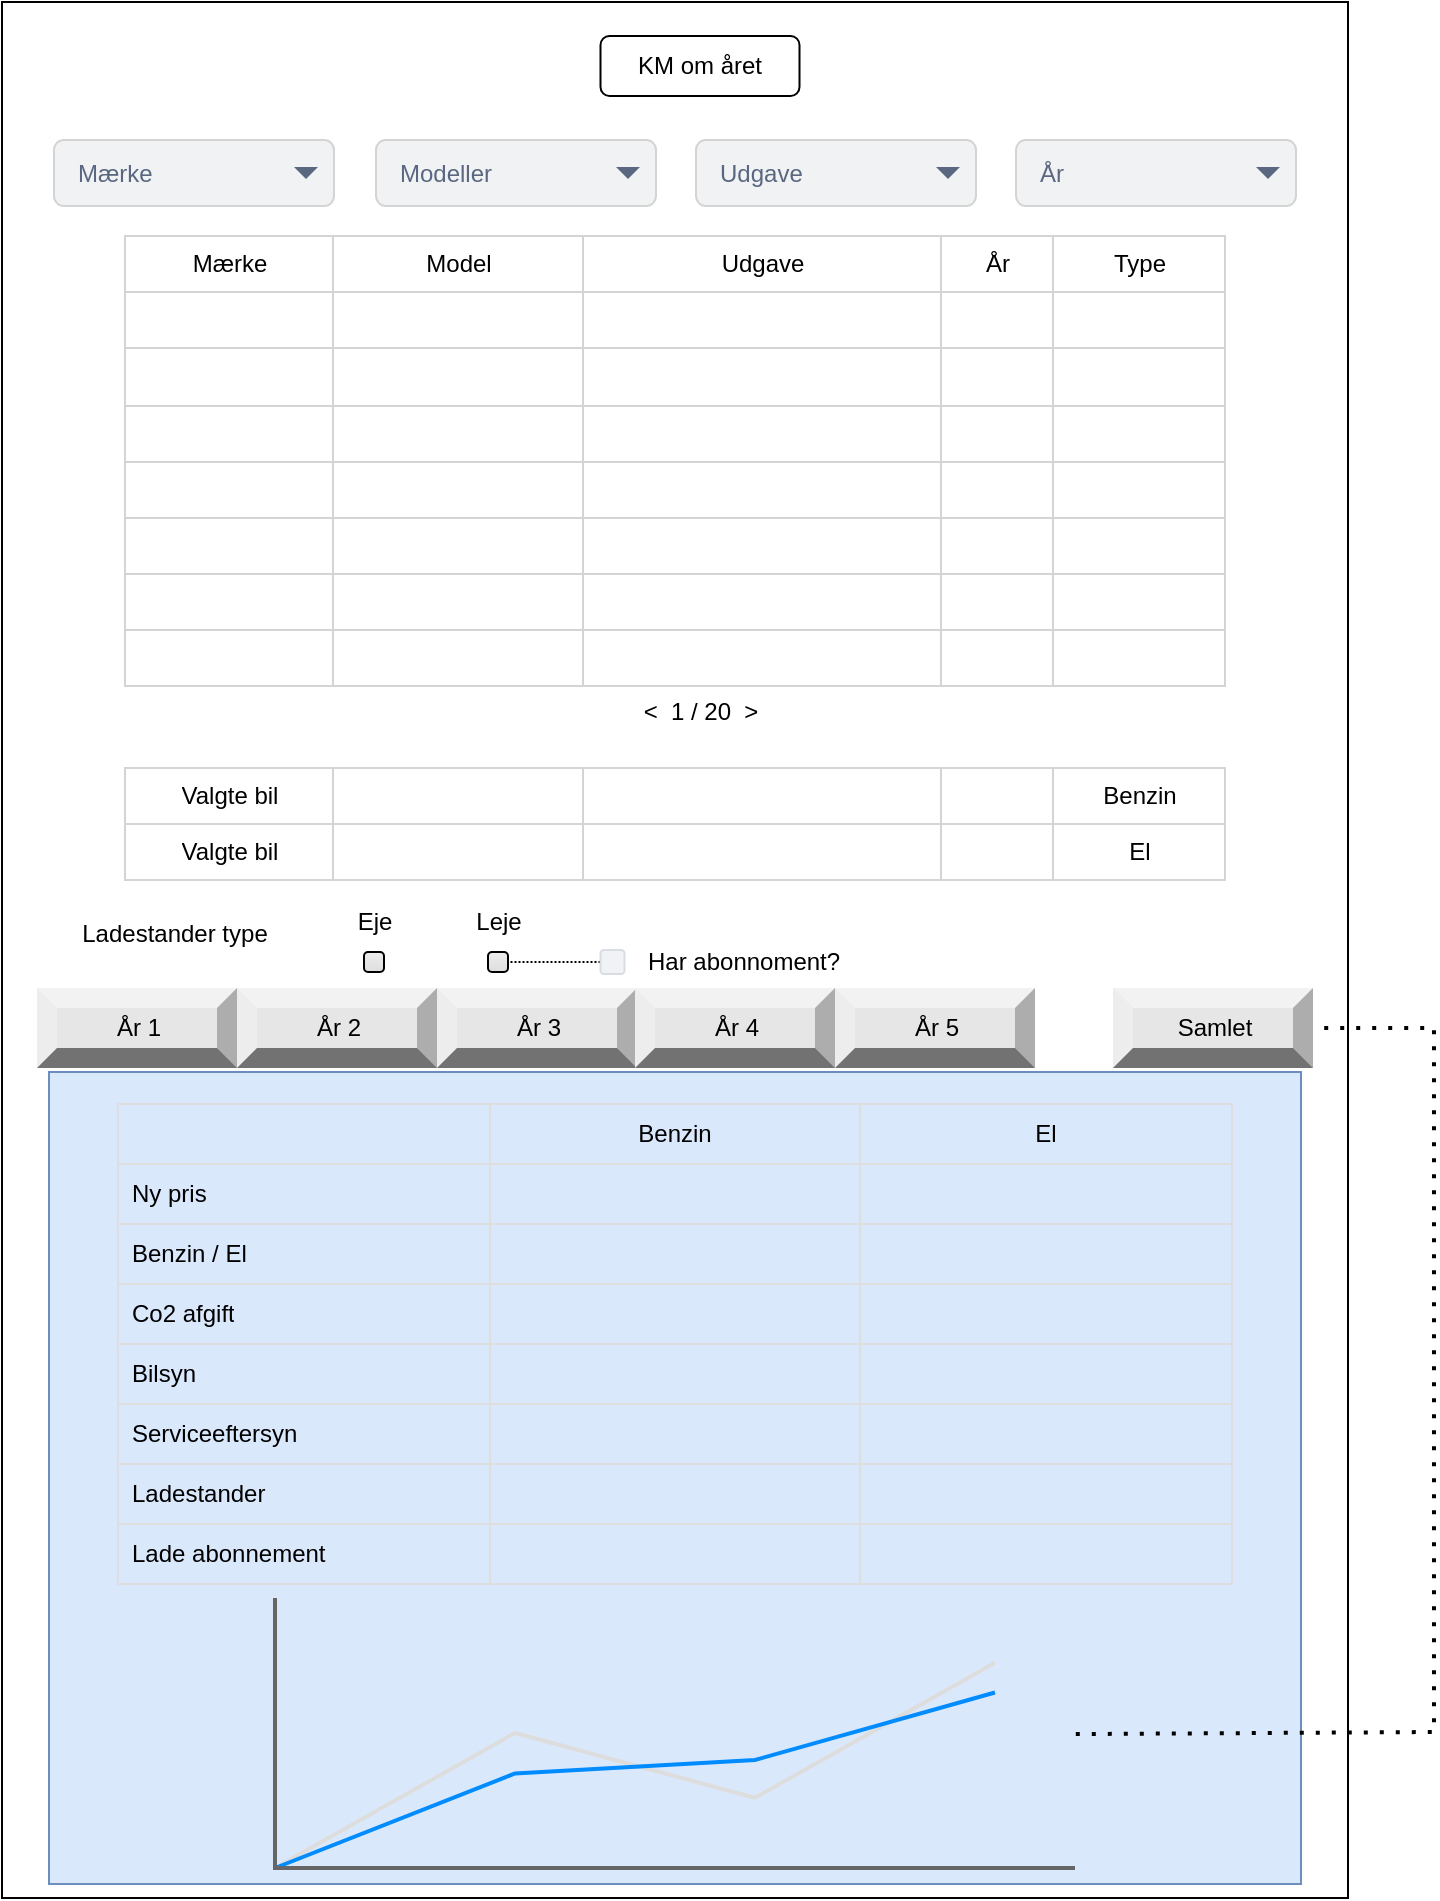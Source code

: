 <mxfile version="20.2.7" type="device"><diagram id="a2EvgMbkxO96HBqv1i6n" name="Side-1"><mxGraphModel dx="836" dy="438" grid="0" gridSize="10" guides="1" tooltips="1" connect="1" arrows="1" fold="1" page="1" pageScale="1" pageWidth="850" pageHeight="1100" math="0" shadow="0"><root><mxCell id="0"/><mxCell id="1" parent="0"/><mxCell id="qpdu2ibAsyz4qRdIVWVX-1" value="" style="rounded=0;whiteSpace=wrap;html=1;" vertex="1" parent="1"><mxGeometry x="84" y="55" width="673" height="948" as="geometry"/></mxCell><mxCell id="qpdu2ibAsyz4qRdIVWVX-2" value="" style="rounded=0;whiteSpace=wrap;html=1;fillColor=#dae8fc;strokeColor=#6c8ebf;" vertex="1" parent="1"><mxGeometry x="107.5" y="590" width="626" height="406" as="geometry"/></mxCell><mxCell id="qpdu2ibAsyz4qRdIVWVX-3" value="Modeller" style="rounded=1;fillColor=#F1F2F4;strokeColor=#D4D4D4;html=1;fontColor=#596780;align=left;fontSize=12;spacingLeft=10;sketch=0;" vertex="1" parent="1"><mxGeometry x="271" y="124" width="140" height="33" as="geometry"/></mxCell><mxCell id="qpdu2ibAsyz4qRdIVWVX-4" value="" style="shape=triangle;direction=south;fillColor=#596780;strokeColor=none;html=1;sketch=0;" vertex="1" parent="qpdu2ibAsyz4qRdIVWVX-3"><mxGeometry x="1" y="0.5" width="12" height="6" relative="1" as="geometry"><mxPoint x="-20" y="-3" as="offset"/></mxGeometry></mxCell><mxCell id="qpdu2ibAsyz4qRdIVWVX-11" value="Udgave" style="rounded=1;fillColor=#F1F2F4;strokeColor=#D4D4D4;html=1;fontColor=#596780;align=left;fontSize=12;spacingLeft=10;sketch=0;" vertex="1" parent="1"><mxGeometry x="431" y="124" width="140" height="33" as="geometry"/></mxCell><mxCell id="qpdu2ibAsyz4qRdIVWVX-12" value="" style="shape=triangle;direction=south;fillColor=#596780;strokeColor=none;html=1;sketch=0;" vertex="1" parent="qpdu2ibAsyz4qRdIVWVX-11"><mxGeometry x="1" y="0.5" width="12" height="6" relative="1" as="geometry"><mxPoint x="-20" y="-3" as="offset"/></mxGeometry></mxCell><mxCell id="qpdu2ibAsyz4qRdIVWVX-15" value="KM om året" style="rounded=1;whiteSpace=wrap;html=1;" vertex="1" parent="1"><mxGeometry x="383.25" y="72" width="99.5" height="30" as="geometry"/></mxCell><mxCell id="qpdu2ibAsyz4qRdIVWVX-22" value="År" style="rounded=1;fillColor=#F1F2F4;strokeColor=#D4D4D4;html=1;fontColor=#596780;align=left;fontSize=12;spacingLeft=10;sketch=0;" vertex="1" parent="1"><mxGeometry x="591" y="124" width="140" height="33" as="geometry"/></mxCell><mxCell id="qpdu2ibAsyz4qRdIVWVX-23" value="" style="shape=triangle;direction=south;fillColor=#596780;strokeColor=none;html=1;sketch=0;" vertex="1" parent="qpdu2ibAsyz4qRdIVWVX-22"><mxGeometry x="1" y="0.5" width="12" height="6" relative="1" as="geometry"><mxPoint x="-20" y="-3" as="offset"/></mxGeometry></mxCell><mxCell id="qpdu2ibAsyz4qRdIVWVX-24" value="" style="html=1;shadow=0;dashed=0;shape=mxgraph.bootstrap.checkbox2;labelPosition=right;verticalLabelPosition=middle;align=left;verticalAlign=middle;gradientColor=#DEDEDE;fillColor=#EDEDED;checked=0;spacing=5;checkedFill=#0085FC;checkedStroke=#ffffff;sketch=0;" vertex="1" parent="1"><mxGeometry x="265" y="530" width="10" height="10" as="geometry"/></mxCell><mxCell id="qpdu2ibAsyz4qRdIVWVX-25" value="" style="html=1;shadow=0;dashed=0;shape=mxgraph.bootstrap.checkbox2;labelPosition=right;verticalLabelPosition=middle;align=left;verticalAlign=middle;gradientColor=#DEDEDE;fillColor=#EDEDED;checked=0;spacing=5;checkedFill=#0085FC;checkedStroke=#ffffff;sketch=0;" vertex="1" parent="1"><mxGeometry x="327" y="530" width="10" height="10" as="geometry"/></mxCell><mxCell id="qpdu2ibAsyz4qRdIVWVX-26" value="Eje" style="text;html=1;align=center;verticalAlign=middle;resizable=0;points=[];autosize=1;strokeColor=none;fillColor=none;" vertex="1" parent="1"><mxGeometry x="252" y="502" width="35" height="26" as="geometry"/></mxCell><mxCell id="qpdu2ibAsyz4qRdIVWVX-27" value="Leje" style="text;html=1;align=center;verticalAlign=middle;resizable=0;points=[];autosize=1;strokeColor=none;fillColor=none;" vertex="1" parent="1"><mxGeometry x="311.5" y="502" width="41" height="26" as="geometry"/></mxCell><mxCell id="qpdu2ibAsyz4qRdIVWVX-303" style="edgeStyle=orthogonalEdgeStyle;rounded=0;orthogonalLoop=1;jettySize=auto;html=1;exitX=0;exitY=0.5;exitDx=0;exitDy=0;endArrow=none;endFill=0;dashed=1;dashPattern=1 1;" edge="1" parent="1" source="qpdu2ibAsyz4qRdIVWVX-29" target="qpdu2ibAsyz4qRdIVWVX-25"><mxGeometry relative="1" as="geometry"/></mxCell><mxCell id="qpdu2ibAsyz4qRdIVWVX-29" value="Har abonnoment?" style="rounded=1;fillColor=#F0F2F5;strokeColor=#D8DCE3;align=left;verticalAlign=middle;fontStyle=0;fontSize=12;labelPosition=right;verticalLabelPosition=middle;spacingLeft=10;html=1;shadow=0;dashed=0" vertex="1" parent="1"><mxGeometry x="383.25" y="529" width="12" height="12" as="geometry"/></mxCell><mxCell id="qpdu2ibAsyz4qRdIVWVX-43" value="År 1" style="labelPosition=center;verticalLabelPosition=middle;align=center;html=1;shape=mxgraph.basic.shaded_button;dx=10;fillColor=#E6E6E6;strokeColor=none;" vertex="1" parent="1"><mxGeometry x="101.5" y="548" width="100" height="40" as="geometry"/></mxCell><mxCell id="qpdu2ibAsyz4qRdIVWVX-44" value="Samlet" style="labelPosition=center;verticalLabelPosition=middle;align=center;html=1;shape=mxgraph.basic.shaded_button;dx=10;fillColor=#E6E6E6;strokeColor=none;" vertex="1" parent="1"><mxGeometry x="639.5" y="548" width="100" height="40" as="geometry"/></mxCell><mxCell id="qpdu2ibAsyz4qRdIVWVX-45" value="År 2" style="labelPosition=center;verticalLabelPosition=middle;align=center;html=1;shape=mxgraph.basic.shaded_button;dx=10;fillColor=#E6E6E6;strokeColor=none;" vertex="1" parent="1"><mxGeometry x="201.5" y="548" width="100" height="40" as="geometry"/></mxCell><mxCell id="qpdu2ibAsyz4qRdIVWVX-46" value="År 3" style="labelPosition=center;verticalLabelPosition=middle;align=center;html=1;shape=mxgraph.basic.shaded_button;dx=10;fillColor=#E6E6E6;strokeColor=none;" vertex="1" parent="1"><mxGeometry x="301.5" y="548" width="100" height="40" as="geometry"/></mxCell><mxCell id="qpdu2ibAsyz4qRdIVWVX-47" value="År 4" style="labelPosition=center;verticalLabelPosition=middle;align=center;html=1;shape=mxgraph.basic.shaded_button;dx=10;fillColor=#E6E6E6;strokeColor=none;" vertex="1" parent="1"><mxGeometry x="400.5" y="548" width="100" height="40" as="geometry"/></mxCell><mxCell id="qpdu2ibAsyz4qRdIVWVX-48" value="År 5" style="labelPosition=center;verticalLabelPosition=middle;align=center;html=1;shape=mxgraph.basic.shaded_button;dx=10;fillColor=#E6E6E6;strokeColor=none;" vertex="1" parent="1"><mxGeometry x="500.5" y="548" width="100" height="40" as="geometry"/></mxCell><mxCell id="qpdu2ibAsyz4qRdIVWVX-227" value="" style="shape=table;startSize=0;container=1;collapsible=0;childLayout=tableLayout;strokeColor=#D4D4D4;" vertex="1" parent="1"><mxGeometry x="145.5" y="172" width="550" height="225" as="geometry"/></mxCell><mxCell id="qpdu2ibAsyz4qRdIVWVX-228" value="" style="shape=tableRow;horizontal=0;startSize=0;swimlaneHead=0;swimlaneBody=0;top=0;left=0;bottom=0;right=0;collapsible=0;dropTarget=0;fillColor=none;points=[[0,0.5],[1,0.5]];portConstraint=eastwest;strokeColor=#D4D4D4;" vertex="1" parent="qpdu2ibAsyz4qRdIVWVX-227"><mxGeometry width="550" height="28" as="geometry"/></mxCell><mxCell id="qpdu2ibAsyz4qRdIVWVX-229" value="Mærke" style="shape=partialRectangle;html=1;whiteSpace=wrap;connectable=0;overflow=hidden;fillColor=none;top=0;left=0;bottom=0;right=0;pointerEvents=1;strokeColor=#D4D4D4;" vertex="1" parent="qpdu2ibAsyz4qRdIVWVX-228"><mxGeometry width="104" height="28" as="geometry"><mxRectangle width="104" height="28" as="alternateBounds"/></mxGeometry></mxCell><mxCell id="qpdu2ibAsyz4qRdIVWVX-230" value="Model" style="shape=partialRectangle;html=1;whiteSpace=wrap;connectable=0;overflow=hidden;fillColor=none;top=0;left=0;bottom=0;right=0;pointerEvents=1;strokeColor=#D4D4D4;" vertex="1" parent="qpdu2ibAsyz4qRdIVWVX-228"><mxGeometry x="104" width="125" height="28" as="geometry"><mxRectangle width="125" height="28" as="alternateBounds"/></mxGeometry></mxCell><mxCell id="qpdu2ibAsyz4qRdIVWVX-231" value="Udgave" style="shape=partialRectangle;html=1;whiteSpace=wrap;connectable=0;overflow=hidden;fillColor=none;top=0;left=0;bottom=0;right=0;pointerEvents=1;strokeColor=#D4D4D4;" vertex="1" parent="qpdu2ibAsyz4qRdIVWVX-228"><mxGeometry x="229" width="179" height="28" as="geometry"><mxRectangle width="179" height="28" as="alternateBounds"/></mxGeometry></mxCell><mxCell id="qpdu2ibAsyz4qRdIVWVX-232" value="År" style="shape=partialRectangle;html=1;whiteSpace=wrap;connectable=0;overflow=hidden;fillColor=none;top=0;left=0;bottom=0;right=0;pointerEvents=1;strokeColor=#D4D4D4;" vertex="1" parent="qpdu2ibAsyz4qRdIVWVX-228"><mxGeometry x="408" width="56" height="28" as="geometry"><mxRectangle width="56" height="28" as="alternateBounds"/></mxGeometry></mxCell><mxCell id="qpdu2ibAsyz4qRdIVWVX-233" value="Type" style="shape=partialRectangle;html=1;whiteSpace=wrap;connectable=0;overflow=hidden;fillColor=none;top=0;left=0;bottom=0;right=0;pointerEvents=1;strokeColor=#D4D4D4;" vertex="1" parent="qpdu2ibAsyz4qRdIVWVX-228"><mxGeometry x="464" width="86" height="28" as="geometry"><mxRectangle width="86" height="28" as="alternateBounds"/></mxGeometry></mxCell><mxCell id="qpdu2ibAsyz4qRdIVWVX-234" value="" style="shape=tableRow;horizontal=0;startSize=0;swimlaneHead=0;swimlaneBody=0;top=0;left=0;bottom=0;right=0;collapsible=0;dropTarget=0;fillColor=none;points=[[0,0.5],[1,0.5]];portConstraint=eastwest;strokeColor=#D4D4D4;" vertex="1" parent="qpdu2ibAsyz4qRdIVWVX-227"><mxGeometry y="28" width="550" height="28" as="geometry"/></mxCell><mxCell id="qpdu2ibAsyz4qRdIVWVX-235" value="" style="shape=partialRectangle;html=1;whiteSpace=wrap;connectable=0;overflow=hidden;fillColor=none;top=0;left=0;bottom=0;right=0;pointerEvents=1;strokeColor=#D4D4D4;" vertex="1" parent="qpdu2ibAsyz4qRdIVWVX-234"><mxGeometry width="104" height="28" as="geometry"><mxRectangle width="104" height="28" as="alternateBounds"/></mxGeometry></mxCell><mxCell id="qpdu2ibAsyz4qRdIVWVX-236" value="" style="shape=partialRectangle;html=1;whiteSpace=wrap;connectable=0;overflow=hidden;fillColor=none;top=0;left=0;bottom=0;right=0;pointerEvents=1;strokeColor=#D4D4D4;" vertex="1" parent="qpdu2ibAsyz4qRdIVWVX-234"><mxGeometry x="104" width="125" height="28" as="geometry"><mxRectangle width="125" height="28" as="alternateBounds"/></mxGeometry></mxCell><mxCell id="qpdu2ibAsyz4qRdIVWVX-237" value="" style="shape=partialRectangle;html=1;whiteSpace=wrap;connectable=0;overflow=hidden;fillColor=none;top=0;left=0;bottom=0;right=0;pointerEvents=1;strokeColor=#D4D4D4;" vertex="1" parent="qpdu2ibAsyz4qRdIVWVX-234"><mxGeometry x="229" width="179" height="28" as="geometry"><mxRectangle width="179" height="28" as="alternateBounds"/></mxGeometry></mxCell><mxCell id="qpdu2ibAsyz4qRdIVWVX-238" value="" style="shape=partialRectangle;html=1;whiteSpace=wrap;connectable=0;overflow=hidden;fillColor=none;top=0;left=0;bottom=0;right=0;pointerEvents=1;strokeColor=#D4D4D4;" vertex="1" parent="qpdu2ibAsyz4qRdIVWVX-234"><mxGeometry x="408" width="56" height="28" as="geometry"><mxRectangle width="56" height="28" as="alternateBounds"/></mxGeometry></mxCell><mxCell id="qpdu2ibAsyz4qRdIVWVX-239" value="" style="shape=partialRectangle;html=1;whiteSpace=wrap;connectable=0;overflow=hidden;fillColor=none;top=0;left=0;bottom=0;right=0;pointerEvents=1;strokeColor=#D4D4D4;" vertex="1" parent="qpdu2ibAsyz4qRdIVWVX-234"><mxGeometry x="464" width="86" height="28" as="geometry"><mxRectangle width="86" height="28" as="alternateBounds"/></mxGeometry></mxCell><mxCell id="qpdu2ibAsyz4qRdIVWVX-240" value="" style="shape=tableRow;horizontal=0;startSize=0;swimlaneHead=0;swimlaneBody=0;top=0;left=0;bottom=0;right=0;collapsible=0;dropTarget=0;fillColor=none;points=[[0,0.5],[1,0.5]];portConstraint=eastwest;strokeColor=#D4D4D4;" vertex="1" parent="qpdu2ibAsyz4qRdIVWVX-227"><mxGeometry y="56" width="550" height="29" as="geometry"/></mxCell><mxCell id="qpdu2ibAsyz4qRdIVWVX-241" value="" style="shape=partialRectangle;html=1;whiteSpace=wrap;connectable=0;overflow=hidden;fillColor=none;top=0;left=0;bottom=0;right=0;pointerEvents=1;strokeColor=#D4D4D4;" vertex="1" parent="qpdu2ibAsyz4qRdIVWVX-240"><mxGeometry width="104" height="29" as="geometry"><mxRectangle width="104" height="29" as="alternateBounds"/></mxGeometry></mxCell><mxCell id="qpdu2ibAsyz4qRdIVWVX-242" value="" style="shape=partialRectangle;html=1;whiteSpace=wrap;connectable=0;overflow=hidden;fillColor=none;top=0;left=0;bottom=0;right=0;pointerEvents=1;strokeColor=#D4D4D4;" vertex="1" parent="qpdu2ibAsyz4qRdIVWVX-240"><mxGeometry x="104" width="125" height="29" as="geometry"><mxRectangle width="125" height="29" as="alternateBounds"/></mxGeometry></mxCell><mxCell id="qpdu2ibAsyz4qRdIVWVX-243" value="" style="shape=partialRectangle;html=1;whiteSpace=wrap;connectable=0;overflow=hidden;fillColor=none;top=0;left=0;bottom=0;right=0;pointerEvents=1;strokeColor=#D4D4D4;" vertex="1" parent="qpdu2ibAsyz4qRdIVWVX-240"><mxGeometry x="229" width="179" height="29" as="geometry"><mxRectangle width="179" height="29" as="alternateBounds"/></mxGeometry></mxCell><mxCell id="qpdu2ibAsyz4qRdIVWVX-244" value="" style="shape=partialRectangle;html=1;whiteSpace=wrap;connectable=0;overflow=hidden;fillColor=none;top=0;left=0;bottom=0;right=0;pointerEvents=1;strokeColor=#D4D4D4;" vertex="1" parent="qpdu2ibAsyz4qRdIVWVX-240"><mxGeometry x="408" width="56" height="29" as="geometry"><mxRectangle width="56" height="29" as="alternateBounds"/></mxGeometry></mxCell><mxCell id="qpdu2ibAsyz4qRdIVWVX-245" value="" style="shape=partialRectangle;html=1;whiteSpace=wrap;connectable=0;overflow=hidden;fillColor=none;top=0;left=0;bottom=0;right=0;pointerEvents=1;strokeColor=#D4D4D4;" vertex="1" parent="qpdu2ibAsyz4qRdIVWVX-240"><mxGeometry x="464" width="86" height="29" as="geometry"><mxRectangle width="86" height="29" as="alternateBounds"/></mxGeometry></mxCell><mxCell id="qpdu2ibAsyz4qRdIVWVX-246" value="" style="shape=tableRow;horizontal=0;startSize=0;swimlaneHead=0;swimlaneBody=0;top=0;left=0;bottom=0;right=0;collapsible=0;dropTarget=0;fillColor=none;points=[[0,0.5],[1,0.5]];portConstraint=eastwest;strokeColor=#D4D4D4;" vertex="1" parent="qpdu2ibAsyz4qRdIVWVX-227"><mxGeometry y="85" width="550" height="28" as="geometry"/></mxCell><mxCell id="qpdu2ibAsyz4qRdIVWVX-247" value="" style="shape=partialRectangle;html=1;whiteSpace=wrap;connectable=0;overflow=hidden;fillColor=none;top=0;left=0;bottom=0;right=0;pointerEvents=1;strokeColor=#D4D4D4;" vertex="1" parent="qpdu2ibAsyz4qRdIVWVX-246"><mxGeometry width="104" height="28" as="geometry"><mxRectangle width="104" height="28" as="alternateBounds"/></mxGeometry></mxCell><mxCell id="qpdu2ibAsyz4qRdIVWVX-248" value="" style="shape=partialRectangle;html=1;whiteSpace=wrap;connectable=0;overflow=hidden;fillColor=none;top=0;left=0;bottom=0;right=0;pointerEvents=1;strokeColor=#D4D4D4;" vertex="1" parent="qpdu2ibAsyz4qRdIVWVX-246"><mxGeometry x="104" width="125" height="28" as="geometry"><mxRectangle width="125" height="28" as="alternateBounds"/></mxGeometry></mxCell><mxCell id="qpdu2ibAsyz4qRdIVWVX-249" value="" style="shape=partialRectangle;html=1;whiteSpace=wrap;connectable=0;overflow=hidden;fillColor=none;top=0;left=0;bottom=0;right=0;pointerEvents=1;strokeColor=#D4D4D4;" vertex="1" parent="qpdu2ibAsyz4qRdIVWVX-246"><mxGeometry x="229" width="179" height="28" as="geometry"><mxRectangle width="179" height="28" as="alternateBounds"/></mxGeometry></mxCell><mxCell id="qpdu2ibAsyz4qRdIVWVX-250" value="" style="shape=partialRectangle;html=1;whiteSpace=wrap;connectable=0;overflow=hidden;fillColor=none;top=0;left=0;bottom=0;right=0;pointerEvents=1;strokeColor=#D4D4D4;" vertex="1" parent="qpdu2ibAsyz4qRdIVWVX-246"><mxGeometry x="408" width="56" height="28" as="geometry"><mxRectangle width="56" height="28" as="alternateBounds"/></mxGeometry></mxCell><mxCell id="qpdu2ibAsyz4qRdIVWVX-251" value="" style="shape=partialRectangle;html=1;whiteSpace=wrap;connectable=0;overflow=hidden;fillColor=none;top=0;left=0;bottom=0;right=0;pointerEvents=1;strokeColor=#D4D4D4;" vertex="1" parent="qpdu2ibAsyz4qRdIVWVX-246"><mxGeometry x="464" width="86" height="28" as="geometry"><mxRectangle width="86" height="28" as="alternateBounds"/></mxGeometry></mxCell><mxCell id="qpdu2ibAsyz4qRdIVWVX-252" value="" style="shape=tableRow;horizontal=0;startSize=0;swimlaneHead=0;swimlaneBody=0;top=0;left=0;bottom=0;right=0;collapsible=0;dropTarget=0;fillColor=none;points=[[0,0.5],[1,0.5]];portConstraint=eastwest;strokeColor=#D4D4D4;" vertex="1" parent="qpdu2ibAsyz4qRdIVWVX-227"><mxGeometry y="113" width="550" height="28" as="geometry"/></mxCell><mxCell id="qpdu2ibAsyz4qRdIVWVX-253" value="" style="shape=partialRectangle;html=1;whiteSpace=wrap;connectable=0;overflow=hidden;fillColor=none;top=0;left=0;bottom=0;right=0;pointerEvents=1;strokeColor=#D4D4D4;" vertex="1" parent="qpdu2ibAsyz4qRdIVWVX-252"><mxGeometry width="104" height="28" as="geometry"><mxRectangle width="104" height="28" as="alternateBounds"/></mxGeometry></mxCell><mxCell id="qpdu2ibAsyz4qRdIVWVX-254" value="" style="shape=partialRectangle;html=1;whiteSpace=wrap;connectable=0;overflow=hidden;fillColor=none;top=0;left=0;bottom=0;right=0;pointerEvents=1;strokeColor=#D4D4D4;" vertex="1" parent="qpdu2ibAsyz4qRdIVWVX-252"><mxGeometry x="104" width="125" height="28" as="geometry"><mxRectangle width="125" height="28" as="alternateBounds"/></mxGeometry></mxCell><mxCell id="qpdu2ibAsyz4qRdIVWVX-255" value="" style="shape=partialRectangle;html=1;whiteSpace=wrap;connectable=0;overflow=hidden;fillColor=none;top=0;left=0;bottom=0;right=0;pointerEvents=1;strokeColor=#D4D4D4;" vertex="1" parent="qpdu2ibAsyz4qRdIVWVX-252"><mxGeometry x="229" width="179" height="28" as="geometry"><mxRectangle width="179" height="28" as="alternateBounds"/></mxGeometry></mxCell><mxCell id="qpdu2ibAsyz4qRdIVWVX-256" value="" style="shape=partialRectangle;html=1;whiteSpace=wrap;connectable=0;overflow=hidden;fillColor=none;top=0;left=0;bottom=0;right=0;pointerEvents=1;strokeColor=#D4D4D4;" vertex="1" parent="qpdu2ibAsyz4qRdIVWVX-252"><mxGeometry x="408" width="56" height="28" as="geometry"><mxRectangle width="56" height="28" as="alternateBounds"/></mxGeometry></mxCell><mxCell id="qpdu2ibAsyz4qRdIVWVX-257" value="" style="shape=partialRectangle;html=1;whiteSpace=wrap;connectable=0;overflow=hidden;fillColor=none;top=0;left=0;bottom=0;right=0;pointerEvents=1;strokeColor=#D4D4D4;" vertex="1" parent="qpdu2ibAsyz4qRdIVWVX-252"><mxGeometry x="464" width="86" height="28" as="geometry"><mxRectangle width="86" height="28" as="alternateBounds"/></mxGeometry></mxCell><mxCell id="qpdu2ibAsyz4qRdIVWVX-258" value="" style="shape=tableRow;horizontal=0;startSize=0;swimlaneHead=0;swimlaneBody=0;top=0;left=0;bottom=0;right=0;collapsible=0;dropTarget=0;fillColor=none;points=[[0,0.5],[1,0.5]];portConstraint=eastwest;strokeColor=#D4D4D4;" vertex="1" parent="qpdu2ibAsyz4qRdIVWVX-227"><mxGeometry y="141" width="550" height="28" as="geometry"/></mxCell><mxCell id="qpdu2ibAsyz4qRdIVWVX-259" value="" style="shape=partialRectangle;html=1;whiteSpace=wrap;connectable=0;overflow=hidden;fillColor=none;top=0;left=0;bottom=0;right=0;pointerEvents=1;strokeColor=#D4D4D4;" vertex="1" parent="qpdu2ibAsyz4qRdIVWVX-258"><mxGeometry width="104" height="28" as="geometry"><mxRectangle width="104" height="28" as="alternateBounds"/></mxGeometry></mxCell><mxCell id="qpdu2ibAsyz4qRdIVWVX-260" value="" style="shape=partialRectangle;html=1;whiteSpace=wrap;connectable=0;overflow=hidden;fillColor=none;top=0;left=0;bottom=0;right=0;pointerEvents=1;strokeColor=#D4D4D4;" vertex="1" parent="qpdu2ibAsyz4qRdIVWVX-258"><mxGeometry x="104" width="125" height="28" as="geometry"><mxRectangle width="125" height="28" as="alternateBounds"/></mxGeometry></mxCell><mxCell id="qpdu2ibAsyz4qRdIVWVX-261" value="" style="shape=partialRectangle;html=1;whiteSpace=wrap;connectable=0;overflow=hidden;fillColor=none;top=0;left=0;bottom=0;right=0;pointerEvents=1;strokeColor=#D4D4D4;" vertex="1" parent="qpdu2ibAsyz4qRdIVWVX-258"><mxGeometry x="229" width="179" height="28" as="geometry"><mxRectangle width="179" height="28" as="alternateBounds"/></mxGeometry></mxCell><mxCell id="qpdu2ibAsyz4qRdIVWVX-262" value="" style="shape=partialRectangle;html=1;whiteSpace=wrap;connectable=0;overflow=hidden;fillColor=none;top=0;left=0;bottom=0;right=0;pointerEvents=1;strokeColor=#D4D4D4;" vertex="1" parent="qpdu2ibAsyz4qRdIVWVX-258"><mxGeometry x="408" width="56" height="28" as="geometry"><mxRectangle width="56" height="28" as="alternateBounds"/></mxGeometry></mxCell><mxCell id="qpdu2ibAsyz4qRdIVWVX-263" value="" style="shape=partialRectangle;html=1;whiteSpace=wrap;connectable=0;overflow=hidden;fillColor=none;top=0;left=0;bottom=0;right=0;pointerEvents=1;strokeColor=#D4D4D4;" vertex="1" parent="qpdu2ibAsyz4qRdIVWVX-258"><mxGeometry x="464" width="86" height="28" as="geometry"><mxRectangle width="86" height="28" as="alternateBounds"/></mxGeometry></mxCell><mxCell id="qpdu2ibAsyz4qRdIVWVX-270" value="" style="shape=tableRow;horizontal=0;startSize=0;swimlaneHead=0;swimlaneBody=0;top=0;left=0;bottom=0;right=0;collapsible=0;dropTarget=0;fillColor=none;points=[[0,0.5],[1,0.5]];portConstraint=eastwest;strokeColor=#D4D4D4;" vertex="1" parent="qpdu2ibAsyz4qRdIVWVX-227"><mxGeometry y="169" width="550" height="28" as="geometry"/></mxCell><mxCell id="qpdu2ibAsyz4qRdIVWVX-271" value="" style="shape=partialRectangle;html=1;whiteSpace=wrap;connectable=0;overflow=hidden;fillColor=none;top=0;left=0;bottom=0;right=0;pointerEvents=1;strokeColor=#D4D4D4;" vertex="1" parent="qpdu2ibAsyz4qRdIVWVX-270"><mxGeometry width="104" height="28" as="geometry"><mxRectangle width="104" height="28" as="alternateBounds"/></mxGeometry></mxCell><mxCell id="qpdu2ibAsyz4qRdIVWVX-272" value="" style="shape=partialRectangle;html=1;whiteSpace=wrap;connectable=0;overflow=hidden;fillColor=none;top=0;left=0;bottom=0;right=0;pointerEvents=1;strokeColor=#D4D4D4;" vertex="1" parent="qpdu2ibAsyz4qRdIVWVX-270"><mxGeometry x="104" width="125" height="28" as="geometry"><mxRectangle width="125" height="28" as="alternateBounds"/></mxGeometry></mxCell><mxCell id="qpdu2ibAsyz4qRdIVWVX-273" value="" style="shape=partialRectangle;html=1;whiteSpace=wrap;connectable=0;overflow=hidden;fillColor=none;top=0;left=0;bottom=0;right=0;pointerEvents=1;strokeColor=#D4D4D4;" vertex="1" parent="qpdu2ibAsyz4qRdIVWVX-270"><mxGeometry x="229" width="179" height="28" as="geometry"><mxRectangle width="179" height="28" as="alternateBounds"/></mxGeometry></mxCell><mxCell id="qpdu2ibAsyz4qRdIVWVX-274" value="" style="shape=partialRectangle;html=1;whiteSpace=wrap;connectable=0;overflow=hidden;fillColor=none;top=0;left=0;bottom=0;right=0;pointerEvents=1;strokeColor=#D4D4D4;" vertex="1" parent="qpdu2ibAsyz4qRdIVWVX-270"><mxGeometry x="408" width="56" height="28" as="geometry"><mxRectangle width="56" height="28" as="alternateBounds"/></mxGeometry></mxCell><mxCell id="qpdu2ibAsyz4qRdIVWVX-275" value="" style="shape=partialRectangle;html=1;whiteSpace=wrap;connectable=0;overflow=hidden;fillColor=none;top=0;left=0;bottom=0;right=0;pointerEvents=1;strokeColor=#D4D4D4;" vertex="1" parent="qpdu2ibAsyz4qRdIVWVX-270"><mxGeometry x="464" width="86" height="28" as="geometry"><mxRectangle width="86" height="28" as="alternateBounds"/></mxGeometry></mxCell><mxCell id="qpdu2ibAsyz4qRdIVWVX-264" value="" style="shape=tableRow;horizontal=0;startSize=0;swimlaneHead=0;swimlaneBody=0;top=0;left=0;bottom=0;right=0;collapsible=0;dropTarget=0;fillColor=none;points=[[0,0.5],[1,0.5]];portConstraint=eastwest;strokeColor=#D4D4D4;" vertex="1" parent="qpdu2ibAsyz4qRdIVWVX-227"><mxGeometry y="197" width="550" height="28" as="geometry"/></mxCell><mxCell id="qpdu2ibAsyz4qRdIVWVX-265" value="" style="shape=partialRectangle;html=1;whiteSpace=wrap;connectable=0;overflow=hidden;fillColor=none;top=0;left=0;bottom=0;right=0;pointerEvents=1;strokeColor=#D4D4D4;" vertex="1" parent="qpdu2ibAsyz4qRdIVWVX-264"><mxGeometry width="104" height="28" as="geometry"><mxRectangle width="104" height="28" as="alternateBounds"/></mxGeometry></mxCell><mxCell id="qpdu2ibAsyz4qRdIVWVX-266" value="" style="shape=partialRectangle;html=1;whiteSpace=wrap;connectable=0;overflow=hidden;fillColor=none;top=0;left=0;bottom=0;right=0;pointerEvents=1;strokeColor=#D4D4D4;" vertex="1" parent="qpdu2ibAsyz4qRdIVWVX-264"><mxGeometry x="104" width="125" height="28" as="geometry"><mxRectangle width="125" height="28" as="alternateBounds"/></mxGeometry></mxCell><mxCell id="qpdu2ibAsyz4qRdIVWVX-267" value="" style="shape=partialRectangle;html=1;whiteSpace=wrap;connectable=0;overflow=hidden;fillColor=none;top=0;left=0;bottom=0;right=0;pointerEvents=1;strokeColor=#D4D4D4;" vertex="1" parent="qpdu2ibAsyz4qRdIVWVX-264"><mxGeometry x="229" width="179" height="28" as="geometry"><mxRectangle width="179" height="28" as="alternateBounds"/></mxGeometry></mxCell><mxCell id="qpdu2ibAsyz4qRdIVWVX-268" value="" style="shape=partialRectangle;html=1;whiteSpace=wrap;connectable=0;overflow=hidden;fillColor=none;top=0;left=0;bottom=0;right=0;pointerEvents=1;strokeColor=#D4D4D4;" vertex="1" parent="qpdu2ibAsyz4qRdIVWVX-264"><mxGeometry x="408" width="56" height="28" as="geometry"><mxRectangle width="56" height="28" as="alternateBounds"/></mxGeometry></mxCell><mxCell id="qpdu2ibAsyz4qRdIVWVX-269" value="" style="shape=partialRectangle;html=1;whiteSpace=wrap;connectable=0;overflow=hidden;fillColor=none;top=0;left=0;bottom=0;right=0;pointerEvents=1;strokeColor=#D4D4D4;" vertex="1" parent="qpdu2ibAsyz4qRdIVWVX-264"><mxGeometry x="464" width="86" height="28" as="geometry"><mxRectangle width="86" height="28" as="alternateBounds"/></mxGeometry></mxCell><mxCell id="qpdu2ibAsyz4qRdIVWVX-288" value="" style="shape=table;startSize=0;container=1;collapsible=0;childLayout=tableLayout;strokeColor=#D4D4D4;" vertex="1" parent="1"><mxGeometry x="145.5" y="438" width="550" height="56" as="geometry"/></mxCell><mxCell id="qpdu2ibAsyz4qRdIVWVX-289" value="" style="shape=tableRow;horizontal=0;startSize=0;swimlaneHead=0;swimlaneBody=0;top=0;left=0;bottom=0;right=0;collapsible=0;dropTarget=0;fillColor=none;points=[[0,0.5],[1,0.5]];portConstraint=eastwest;strokeColor=#404040;" vertex="1" parent="qpdu2ibAsyz4qRdIVWVX-288"><mxGeometry width="550" height="28" as="geometry"/></mxCell><mxCell id="qpdu2ibAsyz4qRdIVWVX-290" value="Valgte bil" style="shape=partialRectangle;html=1;whiteSpace=wrap;connectable=0;overflow=hidden;fillColor=none;top=0;left=0;bottom=0;right=0;pointerEvents=1;strokeColor=#404040;" vertex="1" parent="qpdu2ibAsyz4qRdIVWVX-289"><mxGeometry width="104" height="28" as="geometry"><mxRectangle width="104" height="28" as="alternateBounds"/></mxGeometry></mxCell><mxCell id="qpdu2ibAsyz4qRdIVWVX-291" value="" style="shape=partialRectangle;html=1;whiteSpace=wrap;connectable=0;overflow=hidden;fillColor=none;top=0;left=0;bottom=0;right=0;pointerEvents=1;strokeColor=#404040;" vertex="1" parent="qpdu2ibAsyz4qRdIVWVX-289"><mxGeometry x="104" width="125" height="28" as="geometry"><mxRectangle width="125" height="28" as="alternateBounds"/></mxGeometry></mxCell><mxCell id="qpdu2ibAsyz4qRdIVWVX-292" value="" style="shape=partialRectangle;html=1;whiteSpace=wrap;connectable=0;overflow=hidden;fillColor=none;top=0;left=0;bottom=0;right=0;pointerEvents=1;strokeColor=#404040;" vertex="1" parent="qpdu2ibAsyz4qRdIVWVX-289"><mxGeometry x="229" width="179" height="28" as="geometry"><mxRectangle width="179" height="28" as="alternateBounds"/></mxGeometry></mxCell><mxCell id="qpdu2ibAsyz4qRdIVWVX-293" value="" style="shape=partialRectangle;html=1;whiteSpace=wrap;connectable=0;overflow=hidden;fillColor=none;top=0;left=0;bottom=0;right=0;pointerEvents=1;strokeColor=#404040;" vertex="1" parent="qpdu2ibAsyz4qRdIVWVX-289"><mxGeometry x="408" width="56" height="28" as="geometry"><mxRectangle width="56" height="28" as="alternateBounds"/></mxGeometry></mxCell><mxCell id="qpdu2ibAsyz4qRdIVWVX-294" value="Benzin" style="shape=partialRectangle;html=1;whiteSpace=wrap;connectable=0;overflow=hidden;fillColor=none;top=0;left=0;bottom=0;right=0;pointerEvents=1;strokeColor=#404040;" vertex="1" parent="qpdu2ibAsyz4qRdIVWVX-289"><mxGeometry x="464" width="86" height="28" as="geometry"><mxRectangle width="86" height="28" as="alternateBounds"/></mxGeometry></mxCell><mxCell id="qpdu2ibAsyz4qRdIVWVX-295" value="" style="shape=tableRow;horizontal=0;startSize=0;swimlaneHead=0;swimlaneBody=0;top=0;left=0;bottom=0;right=0;collapsible=0;dropTarget=0;fillColor=none;points=[[0,0.5],[1,0.5]];portConstraint=eastwest;strokeColor=#404040;" vertex="1" parent="qpdu2ibAsyz4qRdIVWVX-288"><mxGeometry y="28" width="550" height="28" as="geometry"/></mxCell><mxCell id="qpdu2ibAsyz4qRdIVWVX-296" value="Valgte bil" style="shape=partialRectangle;html=1;whiteSpace=wrap;connectable=0;overflow=hidden;fillColor=none;top=0;left=0;bottom=0;right=0;pointerEvents=1;strokeColor=#404040;" vertex="1" parent="qpdu2ibAsyz4qRdIVWVX-295"><mxGeometry width="104" height="28" as="geometry"><mxRectangle width="104" height="28" as="alternateBounds"/></mxGeometry></mxCell><mxCell id="qpdu2ibAsyz4qRdIVWVX-297" value="" style="shape=partialRectangle;html=1;whiteSpace=wrap;connectable=0;overflow=hidden;fillColor=none;top=0;left=0;bottom=0;right=0;pointerEvents=1;strokeColor=#404040;" vertex="1" parent="qpdu2ibAsyz4qRdIVWVX-295"><mxGeometry x="104" width="125" height="28" as="geometry"><mxRectangle width="125" height="28" as="alternateBounds"/></mxGeometry></mxCell><mxCell id="qpdu2ibAsyz4qRdIVWVX-298" value="" style="shape=partialRectangle;html=1;whiteSpace=wrap;connectable=0;overflow=hidden;fillColor=none;top=0;left=0;bottom=0;right=0;pointerEvents=1;strokeColor=#404040;" vertex="1" parent="qpdu2ibAsyz4qRdIVWVX-295"><mxGeometry x="229" width="179" height="28" as="geometry"><mxRectangle width="179" height="28" as="alternateBounds"/></mxGeometry></mxCell><mxCell id="qpdu2ibAsyz4qRdIVWVX-299" value="" style="shape=partialRectangle;html=1;whiteSpace=wrap;connectable=0;overflow=hidden;fillColor=none;top=0;left=0;bottom=0;right=0;pointerEvents=1;strokeColor=#404040;" vertex="1" parent="qpdu2ibAsyz4qRdIVWVX-295"><mxGeometry x="408" width="56" height="28" as="geometry"><mxRectangle width="56" height="28" as="alternateBounds"/></mxGeometry></mxCell><mxCell id="qpdu2ibAsyz4qRdIVWVX-300" value="El" style="shape=partialRectangle;html=1;whiteSpace=wrap;connectable=0;overflow=hidden;fillColor=none;top=0;left=0;bottom=0;right=0;pointerEvents=1;strokeColor=#404040;" vertex="1" parent="qpdu2ibAsyz4qRdIVWVX-295"><mxGeometry x="464" width="86" height="28" as="geometry"><mxRectangle width="86" height="28" as="alternateBounds"/></mxGeometry></mxCell><mxCell id="qpdu2ibAsyz4qRdIVWVX-301" value="Ladestander type" style="text;html=1;align=center;verticalAlign=middle;resizable=0;points=[];autosize=1;strokeColor=none;fillColor=none;" vertex="1" parent="1"><mxGeometry x="114" y="508" width="111" height="26" as="geometry"/></mxCell><mxCell id="qpdu2ibAsyz4qRdIVWVX-304" value="&amp;lt;&amp;nbsp; 1 / 20&amp;nbsp; &amp;gt;" style="text;html=1;align=center;verticalAlign=middle;resizable=0;points=[];autosize=1;strokeColor=none;fillColor=none;" vertex="1" parent="1"><mxGeometry x="395.5" y="397" width="75" height="26" as="geometry"/></mxCell><mxCell id="qpdu2ibAsyz4qRdIVWVX-305" value="Mærke" style="rounded=1;fillColor=#F1F2F4;strokeColor=#D4D4D4;html=1;fontColor=#596780;align=left;fontSize=12;spacingLeft=10;sketch=0;" vertex="1" parent="1"><mxGeometry x="110" y="124" width="140" height="33" as="geometry"/></mxCell><mxCell id="qpdu2ibAsyz4qRdIVWVX-306" value="" style="shape=triangle;direction=south;fillColor=#596780;strokeColor=none;html=1;sketch=0;" vertex="1" parent="qpdu2ibAsyz4qRdIVWVX-305"><mxGeometry x="1" y="0.5" width="12" height="6" relative="1" as="geometry"><mxPoint x="-20" y="-3" as="offset"/></mxGeometry></mxCell><mxCell id="qpdu2ibAsyz4qRdIVWVX-307" value="" style="shape=table;startSize=0;container=1;collapsible=0;childLayout=tableLayout;strokeColor=#DEDEDE;fillColor=none;" vertex="1" parent="1"><mxGeometry x="142" y="606" width="557" height="240" as="geometry"/></mxCell><mxCell id="qpdu2ibAsyz4qRdIVWVX-308" value="" style="shape=tableRow;horizontal=0;startSize=0;swimlaneHead=0;swimlaneBody=0;top=0;left=0;bottom=0;right=0;collapsible=0;dropTarget=0;fillColor=none;points=[[0,0.5],[1,0.5]];portConstraint=eastwest;strokeColor=#404040;" vertex="1" parent="qpdu2ibAsyz4qRdIVWVX-307"><mxGeometry width="557" height="30" as="geometry"/></mxCell><mxCell id="qpdu2ibAsyz4qRdIVWVX-309" value="" style="shape=partialRectangle;html=1;whiteSpace=wrap;connectable=0;overflow=hidden;fillColor=none;top=0;left=0;bottom=0;right=0;pointerEvents=1;strokeColor=#404040;" vertex="1" parent="qpdu2ibAsyz4qRdIVWVX-308"><mxGeometry width="186" height="30" as="geometry"><mxRectangle width="186" height="30" as="alternateBounds"/></mxGeometry></mxCell><mxCell id="qpdu2ibAsyz4qRdIVWVX-310" value="Benzin" style="shape=partialRectangle;html=1;whiteSpace=wrap;connectable=0;overflow=hidden;fillColor=none;top=0;left=0;bottom=0;right=0;pointerEvents=1;strokeColor=#404040;" vertex="1" parent="qpdu2ibAsyz4qRdIVWVX-308"><mxGeometry x="186" width="185" height="30" as="geometry"><mxRectangle width="185" height="30" as="alternateBounds"/></mxGeometry></mxCell><mxCell id="qpdu2ibAsyz4qRdIVWVX-311" value="El" style="shape=partialRectangle;html=1;whiteSpace=wrap;connectable=0;overflow=hidden;fillColor=none;top=0;left=0;bottom=0;right=0;pointerEvents=1;strokeColor=#404040;" vertex="1" parent="qpdu2ibAsyz4qRdIVWVX-308"><mxGeometry x="371" width="186" height="30" as="geometry"><mxRectangle width="186" height="30" as="alternateBounds"/></mxGeometry></mxCell><mxCell id="qpdu2ibAsyz4qRdIVWVX-312" value="" style="shape=tableRow;horizontal=0;startSize=0;swimlaneHead=0;swimlaneBody=0;top=0;left=0;bottom=0;right=0;collapsible=0;dropTarget=0;fillColor=none;points=[[0,0.5],[1,0.5]];portConstraint=eastwest;strokeColor=#404040;" vertex="1" parent="qpdu2ibAsyz4qRdIVWVX-307"><mxGeometry y="30" width="557" height="30" as="geometry"/></mxCell><mxCell id="qpdu2ibAsyz4qRdIVWVX-313" value="Ny pris" style="shape=partialRectangle;html=1;whiteSpace=wrap;connectable=0;overflow=hidden;fillColor=none;top=0;left=0;bottom=0;right=0;pointerEvents=1;strokeColor=#404040;align=left;textDirection=ltr;spacingLeft=5;" vertex="1" parent="qpdu2ibAsyz4qRdIVWVX-312"><mxGeometry width="186" height="30" as="geometry"><mxRectangle width="186" height="30" as="alternateBounds"/></mxGeometry></mxCell><mxCell id="qpdu2ibAsyz4qRdIVWVX-314" value="" style="shape=partialRectangle;html=1;whiteSpace=wrap;connectable=0;overflow=hidden;fillColor=none;top=0;left=0;bottom=0;right=0;pointerEvents=1;strokeColor=#404040;" vertex="1" parent="qpdu2ibAsyz4qRdIVWVX-312"><mxGeometry x="186" width="185" height="30" as="geometry"><mxRectangle width="185" height="30" as="alternateBounds"/></mxGeometry></mxCell><mxCell id="qpdu2ibAsyz4qRdIVWVX-315" value="" style="shape=partialRectangle;html=1;whiteSpace=wrap;connectable=0;overflow=hidden;fillColor=none;top=0;left=0;bottom=0;right=0;pointerEvents=1;strokeColor=#404040;" vertex="1" parent="qpdu2ibAsyz4qRdIVWVX-312"><mxGeometry x="371" width="186" height="30" as="geometry"><mxRectangle width="186" height="30" as="alternateBounds"/></mxGeometry></mxCell><mxCell id="qpdu2ibAsyz4qRdIVWVX-316" value="" style="shape=tableRow;horizontal=0;startSize=0;swimlaneHead=0;swimlaneBody=0;top=0;left=0;bottom=0;right=0;collapsible=0;dropTarget=0;fillColor=none;points=[[0,0.5],[1,0.5]];portConstraint=eastwest;strokeColor=#404040;" vertex="1" parent="qpdu2ibAsyz4qRdIVWVX-307"><mxGeometry y="60" width="557" height="30" as="geometry"/></mxCell><mxCell id="qpdu2ibAsyz4qRdIVWVX-317" value="Benzin / El" style="shape=partialRectangle;html=1;whiteSpace=wrap;connectable=0;overflow=hidden;fillColor=none;top=0;left=0;bottom=0;right=0;pointerEvents=1;strokeColor=#404040;align=left;textDirection=ltr;spacingLeft=5;" vertex="1" parent="qpdu2ibAsyz4qRdIVWVX-316"><mxGeometry width="186" height="30" as="geometry"><mxRectangle width="186" height="30" as="alternateBounds"/></mxGeometry></mxCell><mxCell id="qpdu2ibAsyz4qRdIVWVX-318" value="" style="shape=partialRectangle;html=1;whiteSpace=wrap;connectable=0;overflow=hidden;fillColor=none;top=0;left=0;bottom=0;right=0;pointerEvents=1;strokeColor=#404040;" vertex="1" parent="qpdu2ibAsyz4qRdIVWVX-316"><mxGeometry x="186" width="185" height="30" as="geometry"><mxRectangle width="185" height="30" as="alternateBounds"/></mxGeometry></mxCell><mxCell id="qpdu2ibAsyz4qRdIVWVX-319" value="" style="shape=partialRectangle;html=1;whiteSpace=wrap;connectable=0;overflow=hidden;fillColor=none;top=0;left=0;bottom=0;right=0;pointerEvents=1;strokeColor=#404040;" vertex="1" parent="qpdu2ibAsyz4qRdIVWVX-316"><mxGeometry x="371" width="186" height="30" as="geometry"><mxRectangle width="186" height="30" as="alternateBounds"/></mxGeometry></mxCell><mxCell id="qpdu2ibAsyz4qRdIVWVX-320" value="" style="shape=tableRow;horizontal=0;startSize=0;swimlaneHead=0;swimlaneBody=0;top=0;left=0;bottom=0;right=0;collapsible=0;dropTarget=0;fillColor=none;points=[[0,0.5],[1,0.5]];portConstraint=eastwest;strokeColor=#404040;" vertex="1" parent="qpdu2ibAsyz4qRdIVWVX-307"><mxGeometry y="90" width="557" height="30" as="geometry"/></mxCell><mxCell id="qpdu2ibAsyz4qRdIVWVX-321" value="Co2 afgift" style="shape=partialRectangle;html=1;whiteSpace=wrap;connectable=0;overflow=hidden;fillColor=none;top=0;left=0;bottom=0;right=0;pointerEvents=1;strokeColor=#404040;align=left;textDirection=ltr;spacingLeft=5;" vertex="1" parent="qpdu2ibAsyz4qRdIVWVX-320"><mxGeometry width="186" height="30" as="geometry"><mxRectangle width="186" height="30" as="alternateBounds"/></mxGeometry></mxCell><mxCell id="qpdu2ibAsyz4qRdIVWVX-322" value="" style="shape=partialRectangle;html=1;whiteSpace=wrap;connectable=0;overflow=hidden;fillColor=none;top=0;left=0;bottom=0;right=0;pointerEvents=1;strokeColor=#404040;" vertex="1" parent="qpdu2ibAsyz4qRdIVWVX-320"><mxGeometry x="186" width="185" height="30" as="geometry"><mxRectangle width="185" height="30" as="alternateBounds"/></mxGeometry></mxCell><mxCell id="qpdu2ibAsyz4qRdIVWVX-323" value="" style="shape=partialRectangle;html=1;whiteSpace=wrap;connectable=0;overflow=hidden;fillColor=none;top=0;left=0;bottom=0;right=0;pointerEvents=1;strokeColor=#404040;" vertex="1" parent="qpdu2ibAsyz4qRdIVWVX-320"><mxGeometry x="371" width="186" height="30" as="geometry"><mxRectangle width="186" height="30" as="alternateBounds"/></mxGeometry></mxCell><mxCell id="qpdu2ibAsyz4qRdIVWVX-324" value="" style="shape=tableRow;horizontal=0;startSize=0;swimlaneHead=0;swimlaneBody=0;top=0;left=0;bottom=0;right=0;collapsible=0;dropTarget=0;fillColor=none;points=[[0,0.5],[1,0.5]];portConstraint=eastwest;strokeColor=#404040;" vertex="1" parent="qpdu2ibAsyz4qRdIVWVX-307"><mxGeometry y="120" width="557" height="30" as="geometry"/></mxCell><mxCell id="qpdu2ibAsyz4qRdIVWVX-325" value="Bilsyn" style="shape=partialRectangle;html=1;whiteSpace=wrap;connectable=0;overflow=hidden;fillColor=none;top=0;left=0;bottom=0;right=0;pointerEvents=1;strokeColor=#404040;align=left;textDirection=ltr;spacingLeft=5;" vertex="1" parent="qpdu2ibAsyz4qRdIVWVX-324"><mxGeometry width="186" height="30" as="geometry"><mxRectangle width="186" height="30" as="alternateBounds"/></mxGeometry></mxCell><mxCell id="qpdu2ibAsyz4qRdIVWVX-326" value="" style="shape=partialRectangle;html=1;whiteSpace=wrap;connectable=0;overflow=hidden;fillColor=none;top=0;left=0;bottom=0;right=0;pointerEvents=1;strokeColor=#404040;" vertex="1" parent="qpdu2ibAsyz4qRdIVWVX-324"><mxGeometry x="186" width="185" height="30" as="geometry"><mxRectangle width="185" height="30" as="alternateBounds"/></mxGeometry></mxCell><mxCell id="qpdu2ibAsyz4qRdIVWVX-327" value="" style="shape=partialRectangle;html=1;whiteSpace=wrap;connectable=0;overflow=hidden;fillColor=none;top=0;left=0;bottom=0;right=0;pointerEvents=1;strokeColor=#404040;" vertex="1" parent="qpdu2ibAsyz4qRdIVWVX-324"><mxGeometry x="371" width="186" height="30" as="geometry"><mxRectangle width="186" height="30" as="alternateBounds"/></mxGeometry></mxCell><mxCell id="qpdu2ibAsyz4qRdIVWVX-328" value="" style="shape=tableRow;horizontal=0;startSize=0;swimlaneHead=0;swimlaneBody=0;top=0;left=0;bottom=0;right=0;collapsible=0;dropTarget=0;fillColor=none;points=[[0,0.5],[1,0.5]];portConstraint=eastwest;strokeColor=#404040;" vertex="1" parent="qpdu2ibAsyz4qRdIVWVX-307"><mxGeometry y="150" width="557" height="30" as="geometry"/></mxCell><mxCell id="qpdu2ibAsyz4qRdIVWVX-329" value="Serviceeftersyn" style="shape=partialRectangle;html=1;whiteSpace=wrap;connectable=0;overflow=hidden;fillColor=none;top=0;left=0;bottom=0;right=0;pointerEvents=1;strokeColor=#404040;align=left;textDirection=ltr;spacingLeft=5;" vertex="1" parent="qpdu2ibAsyz4qRdIVWVX-328"><mxGeometry width="186" height="30" as="geometry"><mxRectangle width="186" height="30" as="alternateBounds"/></mxGeometry></mxCell><mxCell id="qpdu2ibAsyz4qRdIVWVX-330" value="" style="shape=partialRectangle;html=1;whiteSpace=wrap;connectable=0;overflow=hidden;fillColor=none;top=0;left=0;bottom=0;right=0;pointerEvents=1;strokeColor=#404040;" vertex="1" parent="qpdu2ibAsyz4qRdIVWVX-328"><mxGeometry x="186" width="185" height="30" as="geometry"><mxRectangle width="185" height="30" as="alternateBounds"/></mxGeometry></mxCell><mxCell id="qpdu2ibAsyz4qRdIVWVX-331" value="" style="shape=partialRectangle;html=1;whiteSpace=wrap;connectable=0;overflow=hidden;fillColor=none;top=0;left=0;bottom=0;right=0;pointerEvents=1;strokeColor=#404040;" vertex="1" parent="qpdu2ibAsyz4qRdIVWVX-328"><mxGeometry x="371" width="186" height="30" as="geometry"><mxRectangle width="186" height="30" as="alternateBounds"/></mxGeometry></mxCell><mxCell id="qpdu2ibAsyz4qRdIVWVX-332" value="" style="shape=tableRow;horizontal=0;startSize=0;swimlaneHead=0;swimlaneBody=0;top=0;left=0;bottom=0;right=0;collapsible=0;dropTarget=0;fillColor=none;points=[[0,0.5],[1,0.5]];portConstraint=eastwest;strokeColor=#404040;" vertex="1" parent="qpdu2ibAsyz4qRdIVWVX-307"><mxGeometry y="180" width="557" height="30" as="geometry"/></mxCell><mxCell id="qpdu2ibAsyz4qRdIVWVX-333" value="Ladestander" style="shape=partialRectangle;html=1;whiteSpace=wrap;connectable=0;overflow=hidden;fillColor=none;top=0;left=0;bottom=0;right=0;pointerEvents=1;strokeColor=#404040;align=left;textDirection=ltr;spacingLeft=5;" vertex="1" parent="qpdu2ibAsyz4qRdIVWVX-332"><mxGeometry width="186" height="30" as="geometry"><mxRectangle width="186" height="30" as="alternateBounds"/></mxGeometry></mxCell><mxCell id="qpdu2ibAsyz4qRdIVWVX-334" value="" style="shape=partialRectangle;html=1;whiteSpace=wrap;connectable=0;overflow=hidden;fillColor=none;top=0;left=0;bottom=0;right=0;pointerEvents=1;strokeColor=#404040;" vertex="1" parent="qpdu2ibAsyz4qRdIVWVX-332"><mxGeometry x="186" width="185" height="30" as="geometry"><mxRectangle width="185" height="30" as="alternateBounds"/></mxGeometry></mxCell><mxCell id="qpdu2ibAsyz4qRdIVWVX-335" value="" style="shape=partialRectangle;html=1;whiteSpace=wrap;connectable=0;overflow=hidden;fillColor=none;top=0;left=0;bottom=0;right=0;pointerEvents=1;strokeColor=#404040;" vertex="1" parent="qpdu2ibAsyz4qRdIVWVX-332"><mxGeometry x="371" width="186" height="30" as="geometry"><mxRectangle width="186" height="30" as="alternateBounds"/></mxGeometry></mxCell><mxCell id="qpdu2ibAsyz4qRdIVWVX-336" value="" style="shape=tableRow;horizontal=0;startSize=0;swimlaneHead=0;swimlaneBody=0;top=0;left=0;bottom=0;right=0;collapsible=0;dropTarget=0;fillColor=none;points=[[0,0.5],[1,0.5]];portConstraint=eastwest;strokeColor=#404040;" vertex="1" parent="qpdu2ibAsyz4qRdIVWVX-307"><mxGeometry y="210" width="557" height="30" as="geometry"/></mxCell><mxCell id="qpdu2ibAsyz4qRdIVWVX-337" value="Lade abonnement" style="shape=partialRectangle;html=1;whiteSpace=wrap;connectable=0;overflow=hidden;fillColor=none;top=0;left=0;bottom=0;right=0;pointerEvents=1;strokeColor=#404040;align=left;textDirection=ltr;spacingLeft=5;" vertex="1" parent="qpdu2ibAsyz4qRdIVWVX-336"><mxGeometry width="186" height="30" as="geometry"><mxRectangle width="186" height="30" as="alternateBounds"/></mxGeometry></mxCell><mxCell id="qpdu2ibAsyz4qRdIVWVX-338" value="" style="shape=partialRectangle;html=1;whiteSpace=wrap;connectable=0;overflow=hidden;fillColor=none;top=0;left=0;bottom=0;right=0;pointerEvents=1;strokeColor=#404040;" vertex="1" parent="qpdu2ibAsyz4qRdIVWVX-336"><mxGeometry x="186" width="185" height="30" as="geometry"><mxRectangle width="185" height="30" as="alternateBounds"/></mxGeometry></mxCell><mxCell id="qpdu2ibAsyz4qRdIVWVX-339" value="" style="shape=partialRectangle;html=1;whiteSpace=wrap;connectable=0;overflow=hidden;fillColor=none;top=0;left=0;bottom=0;right=0;pointerEvents=1;strokeColor=#404040;" vertex="1" parent="qpdu2ibAsyz4qRdIVWVX-336"><mxGeometry x="371" width="186" height="30" as="geometry"><mxRectangle width="186" height="30" as="alternateBounds"/></mxGeometry></mxCell><mxCell id="qpdu2ibAsyz4qRdIVWVX-345" value="" style="verticalLabelPosition=bottom;shadow=0;dashed=0;align=center;html=1;verticalAlign=top;strokeWidth=1;shape=mxgraph.mockup.graphics.lineChart;strokeColor=none;strokeColor2=#666666;strokeColor3=#008cff;strokeColor4=#dddddd;fillColor=none;" vertex="1" parent="1"><mxGeometry x="220.5" y="853" width="400" height="135" as="geometry"/></mxCell><mxCell id="qpdu2ibAsyz4qRdIVWVX-346" value="" style="endArrow=none;dashed=1;html=1;dashPattern=1 3;strokeWidth=2;rounded=0;exitX=1.001;exitY=0.504;exitDx=0;exitDy=0;exitPerimeter=0;entryX=1;entryY=0.5;entryDx=0;entryDy=0;entryPerimeter=0;" edge="1" parent="1"><mxGeometry width="50" height="50" relative="1" as="geometry"><mxPoint x="620.9" y="921.04" as="sourcePoint"/><mxPoint x="739.5" y="568" as="targetPoint"/><Array as="points"><mxPoint x="800" y="920"/><mxPoint x="800" y="568"/></Array></mxGeometry></mxCell></root></mxGraphModel></diagram></mxfile>